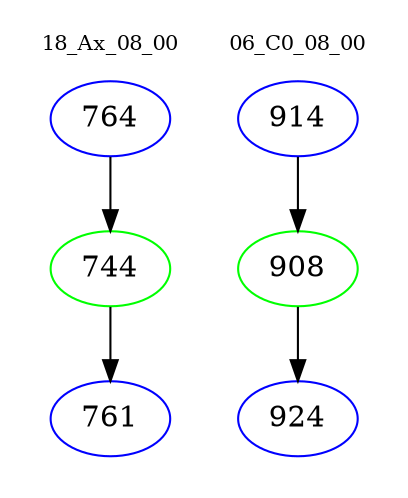 digraph{
subgraph cluster_0 {
color = white
label = "18_Ax_08_00";
fontsize=10;
T0_764 [label="764", color="blue"]
T0_764 -> T0_744 [color="black"]
T0_744 [label="744", color="green"]
T0_744 -> T0_761 [color="black"]
T0_761 [label="761", color="blue"]
}
subgraph cluster_1 {
color = white
label = "06_C0_08_00";
fontsize=10;
T1_914 [label="914", color="blue"]
T1_914 -> T1_908 [color="black"]
T1_908 [label="908", color="green"]
T1_908 -> T1_924 [color="black"]
T1_924 [label="924", color="blue"]
}
}
